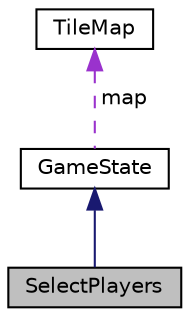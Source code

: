 digraph "SelectPlayers"
{
  edge [fontname="Helvetica",fontsize="10",labelfontname="Helvetica",labelfontsize="10"];
  node [fontname="Helvetica",fontsize="10",shape=record];
  Node1 [label="SelectPlayers",height=0.2,width=0.4,color="black", fillcolor="grey75", style="filled", fontcolor="black"];
  Node2 -> Node1 [dir="back",color="midnightblue",fontsize="10",style="solid",fontname="Helvetica"];
  Node2 [label="GameState",height=0.2,width=0.4,color="black", fillcolor="white", style="filled",URL="$classGameState.html"];
  Node3 -> Node2 [dir="back",color="darkorchid3",fontsize="10",style="dashed",label=" map" ,fontname="Helvetica"];
  Node3 [label="TileMap",height=0.2,width=0.4,color="black", fillcolor="white", style="filled",URL="$classTileMap.html"];
}
